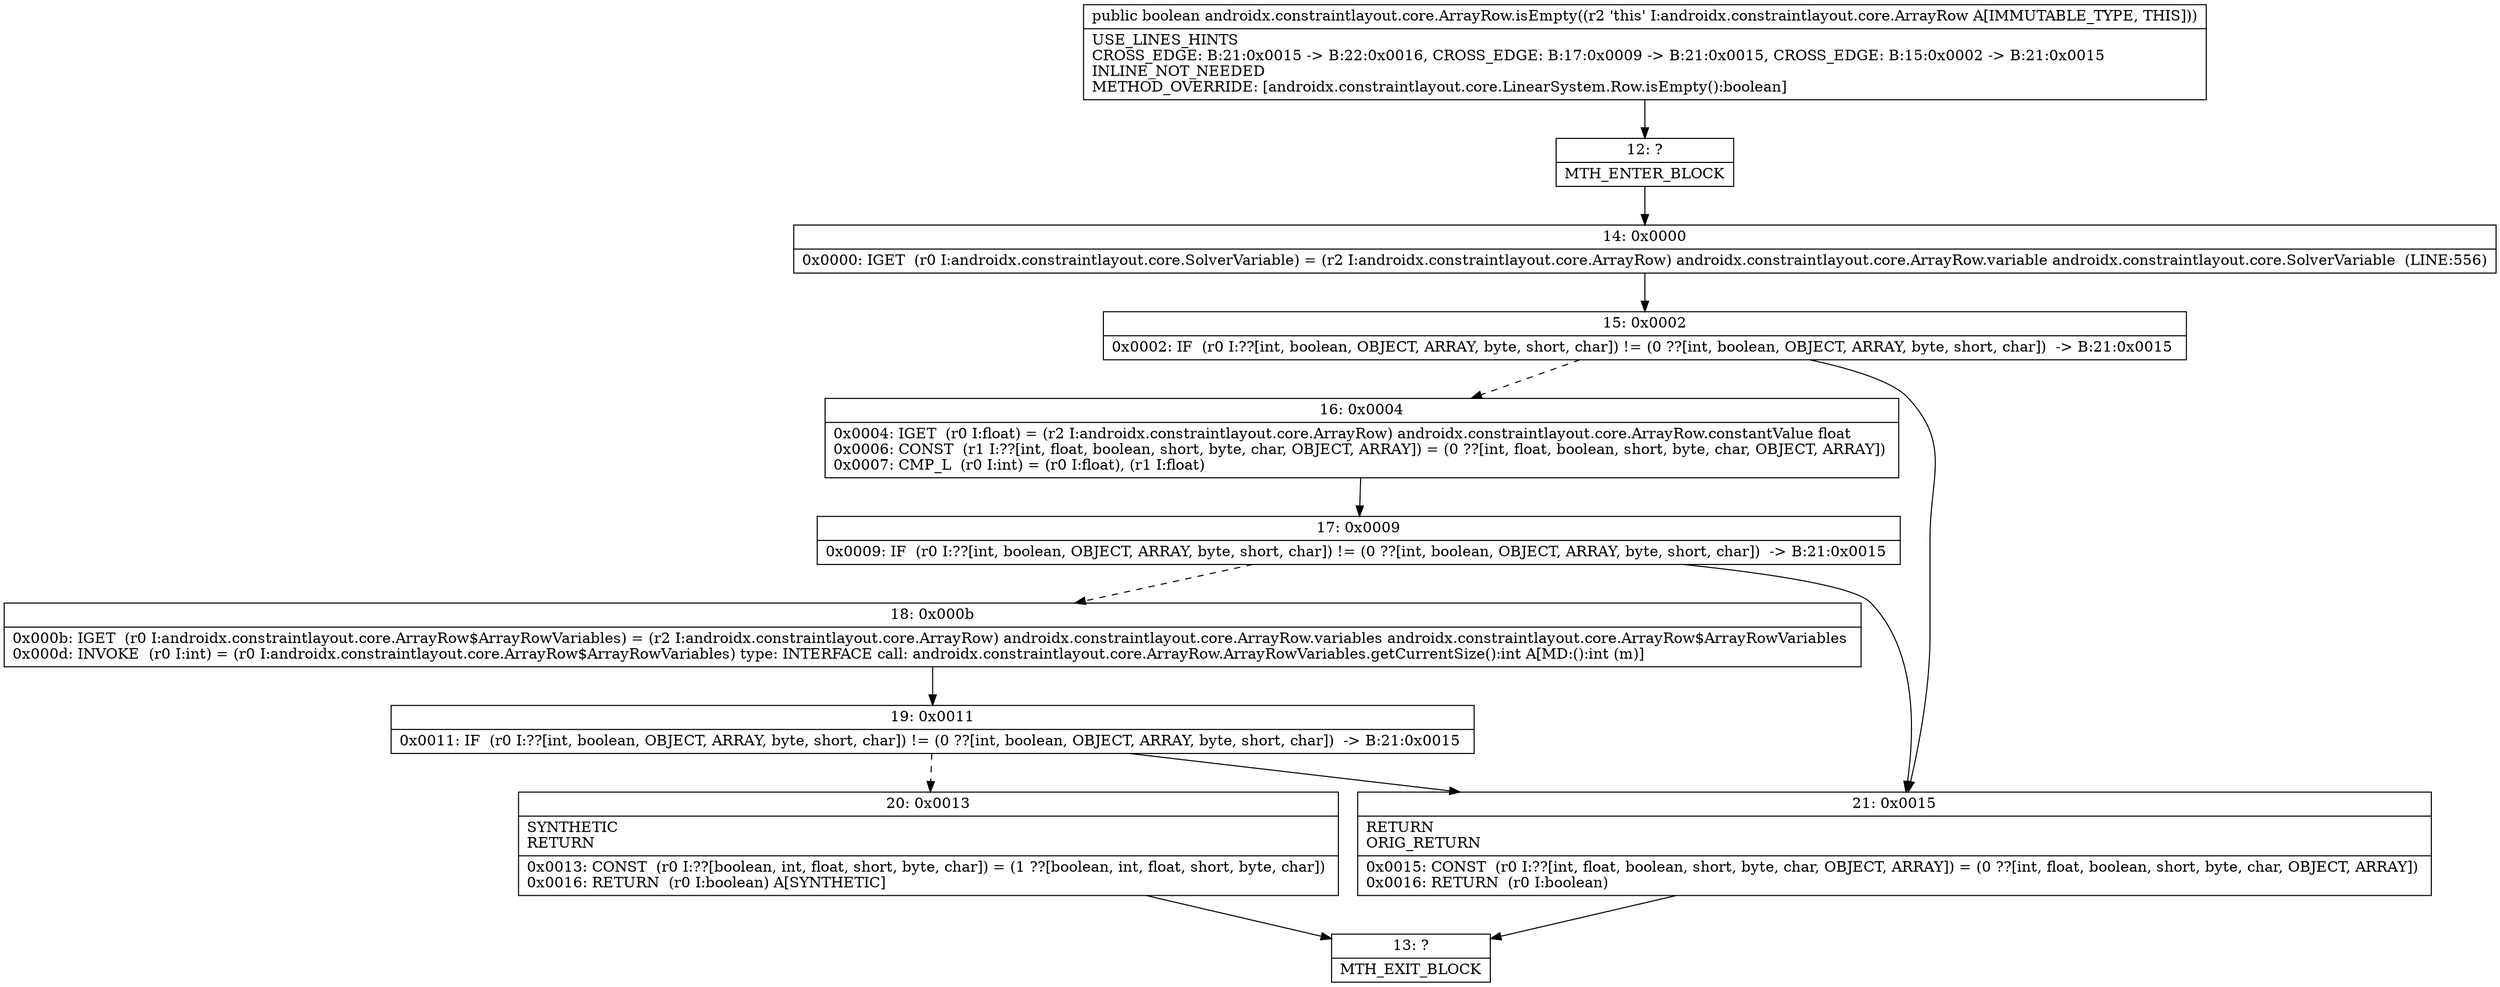 digraph "CFG forandroidx.constraintlayout.core.ArrayRow.isEmpty()Z" {
Node_12 [shape=record,label="{12\:\ ?|MTH_ENTER_BLOCK\l}"];
Node_14 [shape=record,label="{14\:\ 0x0000|0x0000: IGET  (r0 I:androidx.constraintlayout.core.SolverVariable) = (r2 I:androidx.constraintlayout.core.ArrayRow) androidx.constraintlayout.core.ArrayRow.variable androidx.constraintlayout.core.SolverVariable  (LINE:556)\l}"];
Node_15 [shape=record,label="{15\:\ 0x0002|0x0002: IF  (r0 I:??[int, boolean, OBJECT, ARRAY, byte, short, char]) != (0 ??[int, boolean, OBJECT, ARRAY, byte, short, char])  \-\> B:21:0x0015 \l}"];
Node_16 [shape=record,label="{16\:\ 0x0004|0x0004: IGET  (r0 I:float) = (r2 I:androidx.constraintlayout.core.ArrayRow) androidx.constraintlayout.core.ArrayRow.constantValue float \l0x0006: CONST  (r1 I:??[int, float, boolean, short, byte, char, OBJECT, ARRAY]) = (0 ??[int, float, boolean, short, byte, char, OBJECT, ARRAY]) \l0x0007: CMP_L  (r0 I:int) = (r0 I:float), (r1 I:float) \l}"];
Node_17 [shape=record,label="{17\:\ 0x0009|0x0009: IF  (r0 I:??[int, boolean, OBJECT, ARRAY, byte, short, char]) != (0 ??[int, boolean, OBJECT, ARRAY, byte, short, char])  \-\> B:21:0x0015 \l}"];
Node_18 [shape=record,label="{18\:\ 0x000b|0x000b: IGET  (r0 I:androidx.constraintlayout.core.ArrayRow$ArrayRowVariables) = (r2 I:androidx.constraintlayout.core.ArrayRow) androidx.constraintlayout.core.ArrayRow.variables androidx.constraintlayout.core.ArrayRow$ArrayRowVariables \l0x000d: INVOKE  (r0 I:int) = (r0 I:androidx.constraintlayout.core.ArrayRow$ArrayRowVariables) type: INTERFACE call: androidx.constraintlayout.core.ArrayRow.ArrayRowVariables.getCurrentSize():int A[MD:():int (m)]\l}"];
Node_19 [shape=record,label="{19\:\ 0x0011|0x0011: IF  (r0 I:??[int, boolean, OBJECT, ARRAY, byte, short, char]) != (0 ??[int, boolean, OBJECT, ARRAY, byte, short, char])  \-\> B:21:0x0015 \l}"];
Node_20 [shape=record,label="{20\:\ 0x0013|SYNTHETIC\lRETURN\l|0x0013: CONST  (r0 I:??[boolean, int, float, short, byte, char]) = (1 ??[boolean, int, float, short, byte, char]) \l0x0016: RETURN  (r0 I:boolean) A[SYNTHETIC]\l}"];
Node_13 [shape=record,label="{13\:\ ?|MTH_EXIT_BLOCK\l}"];
Node_21 [shape=record,label="{21\:\ 0x0015|RETURN\lORIG_RETURN\l|0x0015: CONST  (r0 I:??[int, float, boolean, short, byte, char, OBJECT, ARRAY]) = (0 ??[int, float, boolean, short, byte, char, OBJECT, ARRAY]) \l0x0016: RETURN  (r0 I:boolean) \l}"];
MethodNode[shape=record,label="{public boolean androidx.constraintlayout.core.ArrayRow.isEmpty((r2 'this' I:androidx.constraintlayout.core.ArrayRow A[IMMUTABLE_TYPE, THIS]))  | USE_LINES_HINTS\lCROSS_EDGE: B:21:0x0015 \-\> B:22:0x0016, CROSS_EDGE: B:17:0x0009 \-\> B:21:0x0015, CROSS_EDGE: B:15:0x0002 \-\> B:21:0x0015\lINLINE_NOT_NEEDED\lMETHOD_OVERRIDE: [androidx.constraintlayout.core.LinearSystem.Row.isEmpty():boolean]\l}"];
MethodNode -> Node_12;Node_12 -> Node_14;
Node_14 -> Node_15;
Node_15 -> Node_16[style=dashed];
Node_15 -> Node_21;
Node_16 -> Node_17;
Node_17 -> Node_18[style=dashed];
Node_17 -> Node_21;
Node_18 -> Node_19;
Node_19 -> Node_20[style=dashed];
Node_19 -> Node_21;
Node_20 -> Node_13;
Node_21 -> Node_13;
}

